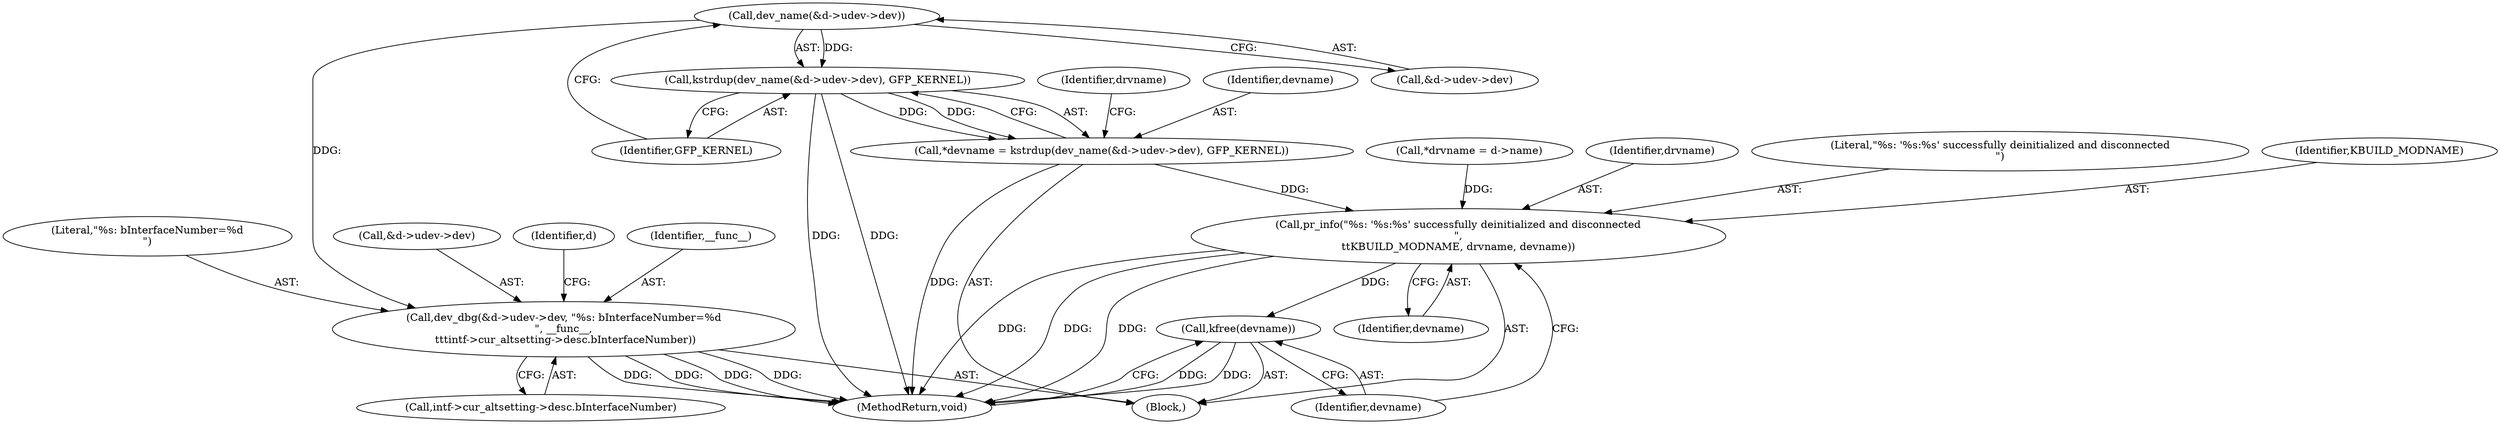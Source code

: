 digraph "0_linux_005145378c9ad7575a01b6ce1ba118fb427f583a@pointer" {
"1000112" [label="(Call,dev_name(&d->udev->dev))"];
"1000111" [label="(Call,kstrdup(dev_name(&d->udev->dev), GFP_KERNEL))"];
"1000109" [label="(Call,*devname = kstrdup(dev_name(&d->udev->dev), GFP_KERNEL))"];
"1000152" [label="(Call,pr_info(\"%s: '%s:%s' successfully deinitialized and disconnected\n\",\n\t\tKBUILD_MODNAME, drvname, devname))"];
"1000157" [label="(Call,kfree(devname))"];
"1000126" [label="(Call,dev_dbg(&d->udev->dev, \"%s: bInterfaceNumber=%d\n\", __func__,\n \t\t\tintf->cur_altsetting->desc.bInterfaceNumber))"];
"1000159" [label="(MethodReturn,void)"];
"1000155" [label="(Identifier,drvname)"];
"1000153" [label="(Literal,\"%s: '%s:%s' successfully deinitialized and disconnected\n\")"];
"1000156" [label="(Identifier,devname)"];
"1000157" [label="(Call,kfree(devname))"];
"1000122" [label="(Identifier,drvname)"];
"1000127" [label="(Call,&d->udev->dev)"];
"1000112" [label="(Call,dev_name(&d->udev->dev))"];
"1000145" [label="(Identifier,d)"];
"1000158" [label="(Identifier,devname)"];
"1000152" [label="(Call,pr_info(\"%s: '%s:%s' successfully deinitialized and disconnected\n\",\n\t\tKBUILD_MODNAME, drvname, devname))"];
"1000154" [label="(Identifier,KBUILD_MODNAME)"];
"1000109" [label="(Call,*devname = kstrdup(dev_name(&d->udev->dev), GFP_KERNEL))"];
"1000126" [label="(Call,dev_dbg(&d->udev->dev, \"%s: bInterfaceNumber=%d\n\", __func__,\n \t\t\tintf->cur_altsetting->desc.bInterfaceNumber))"];
"1000119" [label="(Identifier,GFP_KERNEL)"];
"1000110" [label="(Identifier,devname)"];
"1000113" [label="(Call,&d->udev->dev)"];
"1000134" [label="(Identifier,__func__)"];
"1000121" [label="(Call,*drvname = d->name)"];
"1000133" [label="(Literal,\"%s: bInterfaceNumber=%d\n\")"];
"1000102" [label="(Block,)"];
"1000111" [label="(Call,kstrdup(dev_name(&d->udev->dev), GFP_KERNEL))"];
"1000135" [label="(Call,intf->cur_altsetting->desc.bInterfaceNumber)"];
"1000112" -> "1000111"  [label="AST: "];
"1000112" -> "1000113"  [label="CFG: "];
"1000113" -> "1000112"  [label="AST: "];
"1000119" -> "1000112"  [label="CFG: "];
"1000112" -> "1000111"  [label="DDG: "];
"1000112" -> "1000126"  [label="DDG: "];
"1000111" -> "1000109"  [label="AST: "];
"1000111" -> "1000119"  [label="CFG: "];
"1000119" -> "1000111"  [label="AST: "];
"1000109" -> "1000111"  [label="CFG: "];
"1000111" -> "1000159"  [label="DDG: "];
"1000111" -> "1000159"  [label="DDG: "];
"1000111" -> "1000109"  [label="DDG: "];
"1000111" -> "1000109"  [label="DDG: "];
"1000109" -> "1000102"  [label="AST: "];
"1000110" -> "1000109"  [label="AST: "];
"1000122" -> "1000109"  [label="CFG: "];
"1000109" -> "1000159"  [label="DDG: "];
"1000109" -> "1000152"  [label="DDG: "];
"1000152" -> "1000102"  [label="AST: "];
"1000152" -> "1000156"  [label="CFG: "];
"1000153" -> "1000152"  [label="AST: "];
"1000154" -> "1000152"  [label="AST: "];
"1000155" -> "1000152"  [label="AST: "];
"1000156" -> "1000152"  [label="AST: "];
"1000158" -> "1000152"  [label="CFG: "];
"1000152" -> "1000159"  [label="DDG: "];
"1000152" -> "1000159"  [label="DDG: "];
"1000152" -> "1000159"  [label="DDG: "];
"1000121" -> "1000152"  [label="DDG: "];
"1000152" -> "1000157"  [label="DDG: "];
"1000157" -> "1000102"  [label="AST: "];
"1000157" -> "1000158"  [label="CFG: "];
"1000158" -> "1000157"  [label="AST: "];
"1000159" -> "1000157"  [label="CFG: "];
"1000157" -> "1000159"  [label="DDG: "];
"1000157" -> "1000159"  [label="DDG: "];
"1000126" -> "1000102"  [label="AST: "];
"1000126" -> "1000135"  [label="CFG: "];
"1000127" -> "1000126"  [label="AST: "];
"1000133" -> "1000126"  [label="AST: "];
"1000134" -> "1000126"  [label="AST: "];
"1000135" -> "1000126"  [label="AST: "];
"1000145" -> "1000126"  [label="CFG: "];
"1000126" -> "1000159"  [label="DDG: "];
"1000126" -> "1000159"  [label="DDG: "];
"1000126" -> "1000159"  [label="DDG: "];
"1000126" -> "1000159"  [label="DDG: "];
}
